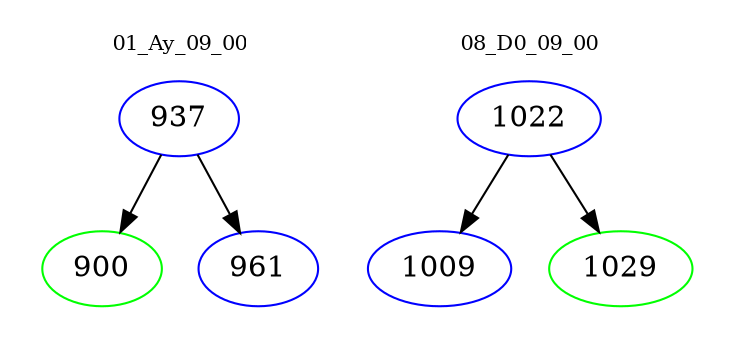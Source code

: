 digraph{
subgraph cluster_0 {
color = white
label = "01_Ay_09_00";
fontsize=10;
T0_937 [label="937", color="blue"]
T0_937 -> T0_900 [color="black"]
T0_900 [label="900", color="green"]
T0_937 -> T0_961 [color="black"]
T0_961 [label="961", color="blue"]
}
subgraph cluster_1 {
color = white
label = "08_D0_09_00";
fontsize=10;
T1_1022 [label="1022", color="blue"]
T1_1022 -> T1_1009 [color="black"]
T1_1009 [label="1009", color="blue"]
T1_1022 -> T1_1029 [color="black"]
T1_1029 [label="1029", color="green"]
}
}
